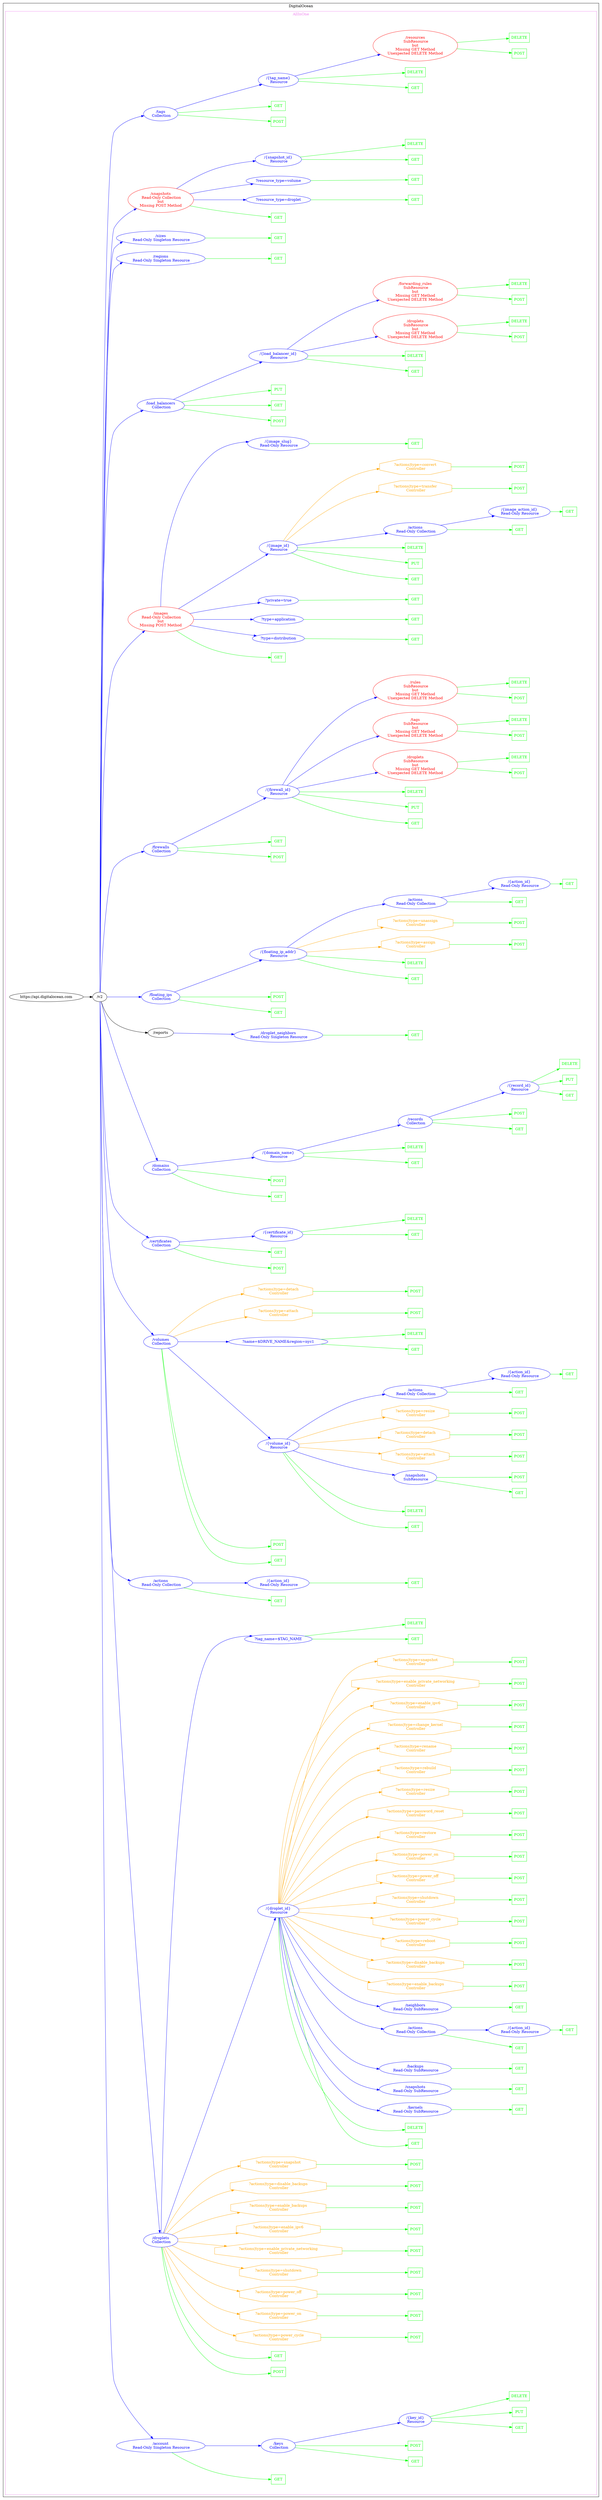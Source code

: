 digraph Cloud_Computing_REST_APIs {
rankdir="LR";
subgraph cluster_0 {
label="DigitalOcean"
color=black
fontcolor=black
subgraph cluster_1 {
label="AllInOne"
color=violet
fontcolor=violet
subgraph cluster_2 {
label=""
color=white
fontcolor=white
node2 [label="https://api.digitalocean.com", shape="ellipse", color="black", fontcolor="black"]
node2 -> node3 [color="black", fontcolor="black"]
subgraph cluster_3 {
label=""
color=white
fontcolor=white
node3 [label="/v2", shape="ellipse", color="black", fontcolor="black"]
node3 -> node4 [color="blue", fontcolor="blue"]
subgraph cluster_4 {
label=""
color=white
fontcolor=white
node4 [label="/account\n Read-Only Singleton Resource", shape="ellipse", color="blue", fontcolor="blue"]
node4 -> node5 [color="green", fontcolor="green"]
subgraph cluster_5 {
label=""
color=white
fontcolor=white
node5 [label="GET", shape="box", color="green", fontcolor="green"]
}
node4 -> node6 [color="blue", fontcolor="blue"]
subgraph cluster_6 {
label=""
color=white
fontcolor=white
node6 [label="/keys\n Collection", shape="ellipse", color="blue", fontcolor="blue"]
node6 -> node7 [color="green", fontcolor="green"]
subgraph cluster_7 {
label=""
color=white
fontcolor=white
node7 [label="GET", shape="box", color="green", fontcolor="green"]
}
node6 -> node8 [color="green", fontcolor="green"]
subgraph cluster_8 {
label=""
color=white
fontcolor=white
node8 [label="POST", shape="box", color="green", fontcolor="green"]
}
node6 -> node9 [color="blue", fontcolor="blue"]
subgraph cluster_9 {
label=""
color=white
fontcolor=white
node9 [label="/{key_id}\n Resource", shape="ellipse", color="blue", fontcolor="blue"]
node9 -> node10 [color="green", fontcolor="green"]
subgraph cluster_10 {
label=""
color=white
fontcolor=white
node10 [label="GET", shape="box", color="green", fontcolor="green"]
}
node9 -> node11 [color="green", fontcolor="green"]
subgraph cluster_11 {
label=""
color=white
fontcolor=white
node11 [label="PUT", shape="box", color="green", fontcolor="green"]
}
node9 -> node12 [color="green", fontcolor="green"]
subgraph cluster_12 {
label=""
color=white
fontcolor=white
node12 [label="DELETE", shape="box", color="green", fontcolor="green"]
}
}
}
}
node3 -> node13 [color="blue", fontcolor="blue"]
subgraph cluster_13 {
label=""
color=white
fontcolor=white
node13 [label="/droplets\n Collection", shape="ellipse", color="blue", fontcolor="blue"]
node13 -> node14 [color="green", fontcolor="green"]
subgraph cluster_14 {
label=""
color=white
fontcolor=white
node14 [label="POST", shape="box", color="green", fontcolor="green"]
}
node13 -> node15 [color="green", fontcolor="green"]
subgraph cluster_15 {
label=""
color=white
fontcolor=white
node15 [label="GET", shape="box", color="green", fontcolor="green"]
}
node13 -> node16 [color="orange", fontcolor="orange"]
subgraph cluster_16 {
label=""
color=white
fontcolor=white
node16 [label="?actions|type=power_cycle\n Controller", shape="octagon", color="orange", fontcolor="orange"]
node16 -> node17 [color="green", fontcolor="green"]
subgraph cluster_17 {
label=""
color=white
fontcolor=white
node17 [label="POST", shape="box", color="green", fontcolor="green"]
}
}
node13 -> node18 [color="orange", fontcolor="orange"]
subgraph cluster_18 {
label=""
color=white
fontcolor=white
node18 [label="?actions|type=power_on\n Controller", shape="octagon", color="orange", fontcolor="orange"]
node18 -> node19 [color="green", fontcolor="green"]
subgraph cluster_19 {
label=""
color=white
fontcolor=white
node19 [label="POST", shape="box", color="green", fontcolor="green"]
}
}
node13 -> node20 [color="orange", fontcolor="orange"]
subgraph cluster_20 {
label=""
color=white
fontcolor=white
node20 [label="?actions|type=power_off\n Controller", shape="octagon", color="orange", fontcolor="orange"]
node20 -> node21 [color="green", fontcolor="green"]
subgraph cluster_21 {
label=""
color=white
fontcolor=white
node21 [label="POST", shape="box", color="green", fontcolor="green"]
}
}
node13 -> node22 [color="orange", fontcolor="orange"]
subgraph cluster_22 {
label=""
color=white
fontcolor=white
node22 [label="?actions|type=shutdown\n Controller", shape="octagon", color="orange", fontcolor="orange"]
node22 -> node23 [color="green", fontcolor="green"]
subgraph cluster_23 {
label=""
color=white
fontcolor=white
node23 [label="POST", shape="box", color="green", fontcolor="green"]
}
}
node13 -> node24 [color="orange", fontcolor="orange"]
subgraph cluster_24 {
label=""
color=white
fontcolor=white
node24 [label="?actions|type=enable_private_networking\n Controller", shape="octagon", color="orange", fontcolor="orange"]
node24 -> node25 [color="green", fontcolor="green"]
subgraph cluster_25 {
label=""
color=white
fontcolor=white
node25 [label="POST", shape="box", color="green", fontcolor="green"]
}
}
node13 -> node26 [color="orange", fontcolor="orange"]
subgraph cluster_26 {
label=""
color=white
fontcolor=white
node26 [label="?actions|type=enable_ipv6\n Controller", shape="octagon", color="orange", fontcolor="orange"]
node26 -> node27 [color="green", fontcolor="green"]
subgraph cluster_27 {
label=""
color=white
fontcolor=white
node27 [label="POST", shape="box", color="green", fontcolor="green"]
}
}
node13 -> node28 [color="orange", fontcolor="orange"]
subgraph cluster_28 {
label=""
color=white
fontcolor=white
node28 [label="?actions|type=enable_backups\n Controller", shape="octagon", color="orange", fontcolor="orange"]
node28 -> node29 [color="green", fontcolor="green"]
subgraph cluster_29 {
label=""
color=white
fontcolor=white
node29 [label="POST", shape="box", color="green", fontcolor="green"]
}
}
node13 -> node30 [color="orange", fontcolor="orange"]
subgraph cluster_30 {
label=""
color=white
fontcolor=white
node30 [label="?actions|type=disable_backups\n Controller", shape="octagon", color="orange", fontcolor="orange"]
node30 -> node31 [color="green", fontcolor="green"]
subgraph cluster_31 {
label=""
color=white
fontcolor=white
node31 [label="POST", shape="box", color="green", fontcolor="green"]
}
}
node13 -> node32 [color="orange", fontcolor="orange"]
subgraph cluster_32 {
label=""
color=white
fontcolor=white
node32 [label="?actions|type=snapshot\n Controller", shape="octagon", color="orange", fontcolor="orange"]
node32 -> node33 [color="green", fontcolor="green"]
subgraph cluster_33 {
label=""
color=white
fontcolor=white
node33 [label="POST", shape="box", color="green", fontcolor="green"]
}
}
node13 -> node34 [color="blue", fontcolor="blue"]
subgraph cluster_34 {
label=""
color=white
fontcolor=white
node34 [label="/{droplet_id}\n Resource", shape="ellipse", color="blue", fontcolor="blue"]
node34 -> node35 [color="green", fontcolor="green"]
subgraph cluster_35 {
label=""
color=white
fontcolor=white
node35 [label="GET", shape="box", color="green", fontcolor="green"]
}
node34 -> node36 [color="green", fontcolor="green"]
subgraph cluster_36 {
label=""
color=white
fontcolor=white
node36 [label="DELETE", shape="box", color="green", fontcolor="green"]
}
node34 -> node37 [color="blue", fontcolor="blue"]
subgraph cluster_37 {
label=""
color=white
fontcolor=white
node37 [label="/kernels\n Read-Only SubResource", shape="ellipse", color="blue", fontcolor="blue"]
node37 -> node38 [color="green", fontcolor="green"]
subgraph cluster_38 {
label=""
color=white
fontcolor=white
node38 [label="GET", shape="box", color="green", fontcolor="green"]
}
}
node34 -> node39 [color="blue", fontcolor="blue"]
subgraph cluster_39 {
label=""
color=white
fontcolor=white
node39 [label="/snapshots\n Read-Only SubResource", shape="ellipse", color="blue", fontcolor="blue"]
node39 -> node40 [color="green", fontcolor="green"]
subgraph cluster_40 {
label=""
color=white
fontcolor=white
node40 [label="GET", shape="box", color="green", fontcolor="green"]
}
}
node34 -> node41 [color="blue", fontcolor="blue"]
subgraph cluster_41 {
label=""
color=white
fontcolor=white
node41 [label="/backups\n Read-Only SubResource", shape="ellipse", color="blue", fontcolor="blue"]
node41 -> node42 [color="green", fontcolor="green"]
subgraph cluster_42 {
label=""
color=white
fontcolor=white
node42 [label="GET", shape="box", color="green", fontcolor="green"]
}
}
node34 -> node43 [color="blue", fontcolor="blue"]
subgraph cluster_43 {
label=""
color=white
fontcolor=white
node43 [label="/actions\n Read-Only Collection", shape="ellipse", color="blue", fontcolor="blue"]
node43 -> node44 [color="green", fontcolor="green"]
subgraph cluster_44 {
label=""
color=white
fontcolor=white
node44 [label="GET", shape="box", color="green", fontcolor="green"]
}
node43 -> node45 [color="blue", fontcolor="blue"]
subgraph cluster_45 {
label=""
color=white
fontcolor=white
node45 [label="/{action_id}\n Read-Only Resource", shape="ellipse", color="blue", fontcolor="blue"]
node45 -> node46 [color="green", fontcolor="green"]
subgraph cluster_46 {
label=""
color=white
fontcolor=white
node46 [label="GET", shape="box", color="green", fontcolor="green"]
}
}
}
node34 -> node47 [color="blue", fontcolor="blue"]
subgraph cluster_47 {
label=""
color=white
fontcolor=white
node47 [label="/neighbors\n Read-Only SubResource", shape="ellipse", color="blue", fontcolor="blue"]
node47 -> node48 [color="green", fontcolor="green"]
subgraph cluster_48 {
label=""
color=white
fontcolor=white
node48 [label="GET", shape="box", color="green", fontcolor="green"]
}
}
node34 -> node49 [color="orange", fontcolor="orange"]
subgraph cluster_49 {
label=""
color=white
fontcolor=white
node49 [label="?actions|type=enable_backups\n Controller", shape="octagon", color="orange", fontcolor="orange"]
node49 -> node50 [color="green", fontcolor="green"]
subgraph cluster_50 {
label=""
color=white
fontcolor=white
node50 [label="POST", shape="box", color="green", fontcolor="green"]
}
}
node34 -> node51 [color="orange", fontcolor="orange"]
subgraph cluster_51 {
label=""
color=white
fontcolor=white
node51 [label="?actions|type=disable_backups\n Controller", shape="octagon", color="orange", fontcolor="orange"]
node51 -> node52 [color="green", fontcolor="green"]
subgraph cluster_52 {
label=""
color=white
fontcolor=white
node52 [label="POST", shape="box", color="green", fontcolor="green"]
}
}
node34 -> node53 [color="orange", fontcolor="orange"]
subgraph cluster_53 {
label=""
color=white
fontcolor=white
node53 [label="?actions|type=reboot\n Controller", shape="octagon", color="orange", fontcolor="orange"]
node53 -> node54 [color="green", fontcolor="green"]
subgraph cluster_54 {
label=""
color=white
fontcolor=white
node54 [label="POST", shape="box", color="green", fontcolor="green"]
}
}
node34 -> node55 [color="orange", fontcolor="orange"]
subgraph cluster_55 {
label=""
color=white
fontcolor=white
node55 [label="?actions|type=power_cycle\n Controller", shape="octagon", color="orange", fontcolor="orange"]
node55 -> node56 [color="green", fontcolor="green"]
subgraph cluster_56 {
label=""
color=white
fontcolor=white
node56 [label="POST", shape="box", color="green", fontcolor="green"]
}
}
node34 -> node57 [color="orange", fontcolor="orange"]
subgraph cluster_57 {
label=""
color=white
fontcolor=white
node57 [label="?actions|type=shutdown\n Controller", shape="octagon", color="orange", fontcolor="orange"]
node57 -> node58 [color="green", fontcolor="green"]
subgraph cluster_58 {
label=""
color=white
fontcolor=white
node58 [label="POST", shape="box", color="green", fontcolor="green"]
}
}
node34 -> node59 [color="orange", fontcolor="orange"]
subgraph cluster_59 {
label=""
color=white
fontcolor=white
node59 [label="?actions|type=power_off\n Controller", shape="octagon", color="orange", fontcolor="orange"]
node59 -> node60 [color="green", fontcolor="green"]
subgraph cluster_60 {
label=""
color=white
fontcolor=white
node60 [label="POST", shape="box", color="green", fontcolor="green"]
}
}
node34 -> node61 [color="orange", fontcolor="orange"]
subgraph cluster_61 {
label=""
color=white
fontcolor=white
node61 [label="?actions|type=power_on\n Controller", shape="octagon", color="orange", fontcolor="orange"]
node61 -> node62 [color="green", fontcolor="green"]
subgraph cluster_62 {
label=""
color=white
fontcolor=white
node62 [label="POST", shape="box", color="green", fontcolor="green"]
}
}
node34 -> node63 [color="orange", fontcolor="orange"]
subgraph cluster_63 {
label=""
color=white
fontcolor=white
node63 [label="?actions|type=restore\n Controller", shape="octagon", color="orange", fontcolor="orange"]
node63 -> node64 [color="green", fontcolor="green"]
subgraph cluster_64 {
label=""
color=white
fontcolor=white
node64 [label="POST", shape="box", color="green", fontcolor="green"]
}
}
node34 -> node65 [color="orange", fontcolor="orange"]
subgraph cluster_65 {
label=""
color=white
fontcolor=white
node65 [label="?actions|type=password_reset\n Controller", shape="octagon", color="orange", fontcolor="orange"]
node65 -> node66 [color="green", fontcolor="green"]
subgraph cluster_66 {
label=""
color=white
fontcolor=white
node66 [label="POST", shape="box", color="green", fontcolor="green"]
}
}
node34 -> node67 [color="orange", fontcolor="orange"]
subgraph cluster_67 {
label=""
color=white
fontcolor=white
node67 [label="?actions|type=resize\n Controller", shape="octagon", color="orange", fontcolor="orange"]
node67 -> node68 [color="green", fontcolor="green"]
subgraph cluster_68 {
label=""
color=white
fontcolor=white
node68 [label="POST", shape="box", color="green", fontcolor="green"]
}
}
node34 -> node69 [color="orange", fontcolor="orange"]
subgraph cluster_69 {
label=""
color=white
fontcolor=white
node69 [label="?actions|type=rebuild\n Controller", shape="octagon", color="orange", fontcolor="orange"]
node69 -> node70 [color="green", fontcolor="green"]
subgraph cluster_70 {
label=""
color=white
fontcolor=white
node70 [label="POST", shape="box", color="green", fontcolor="green"]
}
}
node34 -> node71 [color="orange", fontcolor="orange"]
subgraph cluster_71 {
label=""
color=white
fontcolor=white
node71 [label="?actions|type=rename\n Controller", shape="octagon", color="orange", fontcolor="orange"]
node71 -> node72 [color="green", fontcolor="green"]
subgraph cluster_72 {
label=""
color=white
fontcolor=white
node72 [label="POST", shape="box", color="green", fontcolor="green"]
}
}
node34 -> node73 [color="orange", fontcolor="orange"]
subgraph cluster_73 {
label=""
color=white
fontcolor=white
node73 [label="?actions|type=change_kernel\n Controller", shape="octagon", color="orange", fontcolor="orange"]
node73 -> node74 [color="green", fontcolor="green"]
subgraph cluster_74 {
label=""
color=white
fontcolor=white
node74 [label="POST", shape="box", color="green", fontcolor="green"]
}
}
node34 -> node75 [color="orange", fontcolor="orange"]
subgraph cluster_75 {
label=""
color=white
fontcolor=white
node75 [label="?actions|type=enable_ipv6\n Controller", shape="octagon", color="orange", fontcolor="orange"]
node75 -> node76 [color="green", fontcolor="green"]
subgraph cluster_76 {
label=""
color=white
fontcolor=white
node76 [label="POST", shape="box", color="green", fontcolor="green"]
}
}
node34 -> node77 [color="orange", fontcolor="orange"]
subgraph cluster_77 {
label=""
color=white
fontcolor=white
node77 [label="?actions|type=enable_private_networking\n Controller", shape="octagon", color="orange", fontcolor="orange"]
node77 -> node78 [color="green", fontcolor="green"]
subgraph cluster_78 {
label=""
color=white
fontcolor=white
node78 [label="POST", shape="box", color="green", fontcolor="green"]
}
}
node34 -> node79 [color="orange", fontcolor="orange"]
subgraph cluster_79 {
label=""
color=white
fontcolor=white
node79 [label="?actions|type=snapshot\n Controller", shape="octagon", color="orange", fontcolor="orange"]
node79 -> node80 [color="green", fontcolor="green"]
subgraph cluster_80 {
label=""
color=white
fontcolor=white
node80 [label="POST", shape="box", color="green", fontcolor="green"]
}
}
}
node13 -> node81 [color="blue", fontcolor="blue"]
subgraph cluster_81 {
label=""
color=white
fontcolor=white
node81 [label="?tag_name=$TAG_NAME", shape="ellipse", color="blue", fontcolor="blue"]
node81 -> node82 [color="green", fontcolor="green"]
subgraph cluster_82 {
label=""
color=white
fontcolor=white
node82 [label="GET", shape="box", color="green", fontcolor="green"]
}
node81 -> node83 [color="green", fontcolor="green"]
subgraph cluster_83 {
label=""
color=white
fontcolor=white
node83 [label="DELETE", shape="box", color="green", fontcolor="green"]
}
}
}
node3 -> node84 [color="blue", fontcolor="blue"]
subgraph cluster_84 {
label=""
color=white
fontcolor=white
node84 [label="/actions\n Read-Only Collection", shape="ellipse", color="blue", fontcolor="blue"]
node84 -> node85 [color="green", fontcolor="green"]
subgraph cluster_85 {
label=""
color=white
fontcolor=white
node85 [label="GET", shape="box", color="green", fontcolor="green"]
}
node84 -> node86 [color="blue", fontcolor="blue"]
subgraph cluster_86 {
label=""
color=white
fontcolor=white
node86 [label="/{action_id}\n Read-Only Resource", shape="ellipse", color="blue", fontcolor="blue"]
node86 -> node87 [color="green", fontcolor="green"]
subgraph cluster_87 {
label=""
color=white
fontcolor=white
node87 [label="GET", shape="box", color="green", fontcolor="green"]
}
}
}
node3 -> node88 [color="blue", fontcolor="blue"]
subgraph cluster_88 {
label=""
color=white
fontcolor=white
node88 [label="/volumes\n Collection", shape="ellipse", color="blue", fontcolor="blue"]
node88 -> node89 [color="green", fontcolor="green"]
subgraph cluster_89 {
label=""
color=white
fontcolor=white
node89 [label="GET", shape="box", color="green", fontcolor="green"]
}
node88 -> node90 [color="green", fontcolor="green"]
subgraph cluster_90 {
label=""
color=white
fontcolor=white
node90 [label="POST", shape="box", color="green", fontcolor="green"]
}
node88 -> node91 [color="blue", fontcolor="blue"]
subgraph cluster_91 {
label=""
color=white
fontcolor=white
node91 [label="/{volume_id}\n Resource", shape="ellipse", color="blue", fontcolor="blue"]
node91 -> node92 [color="green", fontcolor="green"]
subgraph cluster_92 {
label=""
color=white
fontcolor=white
node92 [label="GET", shape="box", color="green", fontcolor="green"]
}
node91 -> node93 [color="green", fontcolor="green"]
subgraph cluster_93 {
label=""
color=white
fontcolor=white
node93 [label="DELETE", shape="box", color="green", fontcolor="green"]
}
node91 -> node94 [color="blue", fontcolor="blue"]
subgraph cluster_94 {
label=""
color=white
fontcolor=white
node94 [label="/snapshots\n SubResource", shape="ellipse", color="blue", fontcolor="blue"]
node94 -> node95 [color="green", fontcolor="green"]
subgraph cluster_95 {
label=""
color=white
fontcolor=white
node95 [label="GET", shape="box", color="green", fontcolor="green"]
}
node94 -> node96 [color="green", fontcolor="green"]
subgraph cluster_96 {
label=""
color=white
fontcolor=white
node96 [label="POST", shape="box", color="green", fontcolor="green"]
}
}
node91 -> node97 [color="orange", fontcolor="orange"]
subgraph cluster_97 {
label=""
color=white
fontcolor=white
node97 [label="?actions|type=attach\n Controller", shape="octagon", color="orange", fontcolor="orange"]
node97 -> node98 [color="green", fontcolor="green"]
subgraph cluster_98 {
label=""
color=white
fontcolor=white
node98 [label="POST", shape="box", color="green", fontcolor="green"]
}
}
node91 -> node99 [color="orange", fontcolor="orange"]
subgraph cluster_99 {
label=""
color=white
fontcolor=white
node99 [label="?actions|type=detach\n Controller", shape="octagon", color="orange", fontcolor="orange"]
node99 -> node100 [color="green", fontcolor="green"]
subgraph cluster_100 {
label=""
color=white
fontcolor=white
node100 [label="POST", shape="box", color="green", fontcolor="green"]
}
}
node91 -> node101 [color="orange", fontcolor="orange"]
subgraph cluster_101 {
label=""
color=white
fontcolor=white
node101 [label="?actions|type=resize\n Controller", shape="octagon", color="orange", fontcolor="orange"]
node101 -> node102 [color="green", fontcolor="green"]
subgraph cluster_102 {
label=""
color=white
fontcolor=white
node102 [label="POST", shape="box", color="green", fontcolor="green"]
}
}
node91 -> node103 [color="blue", fontcolor="blue"]
subgraph cluster_103 {
label=""
color=white
fontcolor=white
node103 [label="/actions\n Read-Only Collection", shape="ellipse", color="blue", fontcolor="blue"]
node103 -> node104 [color="green", fontcolor="green"]
subgraph cluster_104 {
label=""
color=white
fontcolor=white
node104 [label="GET", shape="box", color="green", fontcolor="green"]
}
node103 -> node105 [color="blue", fontcolor="blue"]
subgraph cluster_105 {
label=""
color=white
fontcolor=white
node105 [label="/{action_id}\n Read-Only Resource", shape="ellipse", color="blue", fontcolor="blue"]
node105 -> node106 [color="green", fontcolor="green"]
subgraph cluster_106 {
label=""
color=white
fontcolor=white
node106 [label="GET", shape="box", color="green", fontcolor="green"]
}
}
}
}
node88 -> node107 [color="blue", fontcolor="blue"]
subgraph cluster_107 {
label=""
color=white
fontcolor=white
node107 [label="?name=$DRIVE_NAME&region=nyc1", shape="ellipse", color="blue", fontcolor="blue"]
node107 -> node108 [color="green", fontcolor="green"]
subgraph cluster_108 {
label=""
color=white
fontcolor=white
node108 [label="GET", shape="box", color="green", fontcolor="green"]
}
node107 -> node109 [color="green", fontcolor="green"]
subgraph cluster_109 {
label=""
color=white
fontcolor=white
node109 [label="DELETE", shape="box", color="green", fontcolor="green"]
}
}
node88 -> node110 [color="orange", fontcolor="orange"]
subgraph cluster_110 {
label=""
color=white
fontcolor=white
node110 [label="?actions|type=attach\n Controller", shape="octagon", color="orange", fontcolor="orange"]
node110 -> node111 [color="green", fontcolor="green"]
subgraph cluster_111 {
label=""
color=white
fontcolor=white
node111 [label="POST", shape="box", color="green", fontcolor="green"]
}
}
node88 -> node112 [color="orange", fontcolor="orange"]
subgraph cluster_112 {
label=""
color=white
fontcolor=white
node112 [label="?actions|type=detach\n Controller", shape="octagon", color="orange", fontcolor="orange"]
node112 -> node113 [color="green", fontcolor="green"]
subgraph cluster_113 {
label=""
color=white
fontcolor=white
node113 [label="POST", shape="box", color="green", fontcolor="green"]
}
}
}
node3 -> node114 [color="blue", fontcolor="blue"]
subgraph cluster_114 {
label=""
color=white
fontcolor=white
node114 [label="/certificates\n Collection", shape="ellipse", color="blue", fontcolor="blue"]
node114 -> node115 [color="green", fontcolor="green"]
subgraph cluster_115 {
label=""
color=white
fontcolor=white
node115 [label="POST", shape="box", color="green", fontcolor="green"]
}
node114 -> node116 [color="green", fontcolor="green"]
subgraph cluster_116 {
label=""
color=white
fontcolor=white
node116 [label="GET", shape="box", color="green", fontcolor="green"]
}
node114 -> node117 [color="blue", fontcolor="blue"]
subgraph cluster_117 {
label=""
color=white
fontcolor=white
node117 [label="/{certificate_id}\n Resource", shape="ellipse", color="blue", fontcolor="blue"]
node117 -> node118 [color="green", fontcolor="green"]
subgraph cluster_118 {
label=""
color=white
fontcolor=white
node118 [label="GET", shape="box", color="green", fontcolor="green"]
}
node117 -> node119 [color="green", fontcolor="green"]
subgraph cluster_119 {
label=""
color=white
fontcolor=white
node119 [label="DELETE", shape="box", color="green", fontcolor="green"]
}
}
}
node3 -> node120 [color="blue", fontcolor="blue"]
subgraph cluster_120 {
label=""
color=white
fontcolor=white
node120 [label="/domains\n Collection", shape="ellipse", color="blue", fontcolor="blue"]
node120 -> node121 [color="green", fontcolor="green"]
subgraph cluster_121 {
label=""
color=white
fontcolor=white
node121 [label="GET", shape="box", color="green", fontcolor="green"]
}
node120 -> node122 [color="green", fontcolor="green"]
subgraph cluster_122 {
label=""
color=white
fontcolor=white
node122 [label="POST", shape="box", color="green", fontcolor="green"]
}
node120 -> node123 [color="blue", fontcolor="blue"]
subgraph cluster_123 {
label=""
color=white
fontcolor=white
node123 [label="/{domain_name}\n Resource", shape="ellipse", color="blue", fontcolor="blue"]
node123 -> node124 [color="green", fontcolor="green"]
subgraph cluster_124 {
label=""
color=white
fontcolor=white
node124 [label="GET", shape="box", color="green", fontcolor="green"]
}
node123 -> node125 [color="green", fontcolor="green"]
subgraph cluster_125 {
label=""
color=white
fontcolor=white
node125 [label="DELETE", shape="box", color="green", fontcolor="green"]
}
node123 -> node126 [color="blue", fontcolor="blue"]
subgraph cluster_126 {
label=""
color=white
fontcolor=white
node126 [label="/records\n Collection", shape="ellipse", color="blue", fontcolor="blue"]
node126 -> node127 [color="green", fontcolor="green"]
subgraph cluster_127 {
label=""
color=white
fontcolor=white
node127 [label="GET", shape="box", color="green", fontcolor="green"]
}
node126 -> node128 [color="green", fontcolor="green"]
subgraph cluster_128 {
label=""
color=white
fontcolor=white
node128 [label="POST", shape="box", color="green", fontcolor="green"]
}
node126 -> node129 [color="blue", fontcolor="blue"]
subgraph cluster_129 {
label=""
color=white
fontcolor=white
node129 [label="/{record_id}\n Resource", shape="ellipse", color="blue", fontcolor="blue"]
node129 -> node130 [color="green", fontcolor="green"]
subgraph cluster_130 {
label=""
color=white
fontcolor=white
node130 [label="GET", shape="box", color="green", fontcolor="green"]
}
node129 -> node131 [color="green", fontcolor="green"]
subgraph cluster_131 {
label=""
color=white
fontcolor=white
node131 [label="PUT", shape="box", color="green", fontcolor="green"]
}
node129 -> node132 [color="green", fontcolor="green"]
subgraph cluster_132 {
label=""
color=white
fontcolor=white
node132 [label="DELETE", shape="box", color="green", fontcolor="green"]
}
}
}
}
}
node3 -> node133 [color="black", fontcolor="black"]
subgraph cluster_133 {
label=""
color=white
fontcolor=white
node133 [label="/reports", shape="ellipse", color="black", fontcolor="black"]
node133 -> node134 [color="blue", fontcolor="blue"]
subgraph cluster_134 {
label=""
color=white
fontcolor=white
node134 [label="/droplet_neighbors\n Read-Only Singleton Resource", shape="ellipse", color="blue", fontcolor="blue"]
node134 -> node135 [color="green", fontcolor="green"]
subgraph cluster_135 {
label=""
color=white
fontcolor=white
node135 [label="GET", shape="box", color="green", fontcolor="green"]
}
}
}
node3 -> node136 [color="blue", fontcolor="blue"]
subgraph cluster_136 {
label=""
color=white
fontcolor=white
node136 [label="/floating_ips\n Collection", shape="ellipse", color="blue", fontcolor="blue"]
node136 -> node137 [color="green", fontcolor="green"]
subgraph cluster_137 {
label=""
color=white
fontcolor=white
node137 [label="GET", shape="box", color="green", fontcolor="green"]
}
node136 -> node138 [color="green", fontcolor="green"]
subgraph cluster_138 {
label=""
color=white
fontcolor=white
node138 [label="POST", shape="box", color="green", fontcolor="green"]
}
node136 -> node139 [color="blue", fontcolor="blue"]
subgraph cluster_139 {
label=""
color=white
fontcolor=white
node139 [label="/{floating_ip_addr}\n Resource", shape="ellipse", color="blue", fontcolor="blue"]
node139 -> node140 [color="green", fontcolor="green"]
subgraph cluster_140 {
label=""
color=white
fontcolor=white
node140 [label="GET", shape="box", color="green", fontcolor="green"]
}
node139 -> node141 [color="green", fontcolor="green"]
subgraph cluster_141 {
label=""
color=white
fontcolor=white
node141 [label="DELETE", shape="box", color="green", fontcolor="green"]
}
node139 -> node142 [color="orange", fontcolor="orange"]
subgraph cluster_142 {
label=""
color=white
fontcolor=white
node142 [label="?actions|type=assign\n Controller", shape="octagon", color="orange", fontcolor="orange"]
node142 -> node143 [color="green", fontcolor="green"]
subgraph cluster_143 {
label=""
color=white
fontcolor=white
node143 [label="POST", shape="box", color="green", fontcolor="green"]
}
}
node139 -> node144 [color="orange", fontcolor="orange"]
subgraph cluster_144 {
label=""
color=white
fontcolor=white
node144 [label="?actions|type=unassign\n Controller", shape="octagon", color="orange", fontcolor="orange"]
node144 -> node145 [color="green", fontcolor="green"]
subgraph cluster_145 {
label=""
color=white
fontcolor=white
node145 [label="POST", shape="box", color="green", fontcolor="green"]
}
}
node139 -> node146 [color="blue", fontcolor="blue"]
subgraph cluster_146 {
label=""
color=white
fontcolor=white
node146 [label="/actions\n Read-Only Collection", shape="ellipse", color="blue", fontcolor="blue"]
node146 -> node147 [color="green", fontcolor="green"]
subgraph cluster_147 {
label=""
color=white
fontcolor=white
node147 [label="GET", shape="box", color="green", fontcolor="green"]
}
node146 -> node148 [color="blue", fontcolor="blue"]
subgraph cluster_148 {
label=""
color=white
fontcolor=white
node148 [label="/{action_id}\n Read-Only Resource", shape="ellipse", color="blue", fontcolor="blue"]
node148 -> node149 [color="green", fontcolor="green"]
subgraph cluster_149 {
label=""
color=white
fontcolor=white
node149 [label="GET", shape="box", color="green", fontcolor="green"]
}
}
}
}
}
node3 -> node150 [color="blue", fontcolor="blue"]
subgraph cluster_150 {
label=""
color=white
fontcolor=white
node150 [label="/firewalls\n Collection", shape="ellipse", color="blue", fontcolor="blue"]
node150 -> node151 [color="green", fontcolor="green"]
subgraph cluster_151 {
label=""
color=white
fontcolor=white
node151 [label="POST", shape="box", color="green", fontcolor="green"]
}
node150 -> node152 [color="green", fontcolor="green"]
subgraph cluster_152 {
label=""
color=white
fontcolor=white
node152 [label="GET", shape="box", color="green", fontcolor="green"]
}
node150 -> node153 [color="blue", fontcolor="blue"]
subgraph cluster_153 {
label=""
color=white
fontcolor=white
node153 [label="/{firewall_id}\n Resource", shape="ellipse", color="blue", fontcolor="blue"]
node153 -> node154 [color="green", fontcolor="green"]
subgraph cluster_154 {
label=""
color=white
fontcolor=white
node154 [label="GET", shape="box", color="green", fontcolor="green"]
}
node153 -> node155 [color="green", fontcolor="green"]
subgraph cluster_155 {
label=""
color=white
fontcolor=white
node155 [label="PUT", shape="box", color="green", fontcolor="green"]
}
node153 -> node156 [color="green", fontcolor="green"]
subgraph cluster_156 {
label=""
color=white
fontcolor=white
node156 [label="DELETE", shape="box", color="green", fontcolor="green"]
}
node153 -> node157 [color="blue", fontcolor="blue"]
subgraph cluster_157 {
label=""
color=white
fontcolor=white
node157 [label="/droplets\n SubResource\nbut\nMissing GET Method\nUnexpected DELETE Method", shape="ellipse", color="red", fontcolor="red"]
node157 -> node158 [color="green", fontcolor="green"]
subgraph cluster_158 {
label=""
color=white
fontcolor=white
node158 [label="POST", shape="box", color="green", fontcolor="green"]
}
node157 -> node159 [color="green", fontcolor="green"]
subgraph cluster_159 {
label=""
color=white
fontcolor=white
node159 [label="DELETE", shape="box", color="green", fontcolor="green"]
}
}
node153 -> node160 [color="blue", fontcolor="blue"]
subgraph cluster_160 {
label=""
color=white
fontcolor=white
node160 [label="/tags\n SubResource\nbut\nMissing GET Method\nUnexpected DELETE Method", shape="ellipse", color="red", fontcolor="red"]
node160 -> node161 [color="green", fontcolor="green"]
subgraph cluster_161 {
label=""
color=white
fontcolor=white
node161 [label="POST", shape="box", color="green", fontcolor="green"]
}
node160 -> node162 [color="green", fontcolor="green"]
subgraph cluster_162 {
label=""
color=white
fontcolor=white
node162 [label="DELETE", shape="box", color="green", fontcolor="green"]
}
}
node153 -> node163 [color="blue", fontcolor="blue"]
subgraph cluster_163 {
label=""
color=white
fontcolor=white
node163 [label="/rules\n SubResource\nbut\nMissing GET Method\nUnexpected DELETE Method", shape="ellipse", color="red", fontcolor="red"]
node163 -> node164 [color="green", fontcolor="green"]
subgraph cluster_164 {
label=""
color=white
fontcolor=white
node164 [label="POST", shape="box", color="green", fontcolor="green"]
}
node163 -> node165 [color="green", fontcolor="green"]
subgraph cluster_165 {
label=""
color=white
fontcolor=white
node165 [label="DELETE", shape="box", color="green", fontcolor="green"]
}
}
}
}
node3 -> node166 [color="blue", fontcolor="blue"]
subgraph cluster_166 {
label=""
color=white
fontcolor=white
node166 [label="/images\n Read-Only Collection\nbut\nMissing POST Method", shape="ellipse", color="red", fontcolor="red"]
node166 -> node167 [color="green", fontcolor="green"]
subgraph cluster_167 {
label=""
color=white
fontcolor=white
node167 [label="GET", shape="box", color="green", fontcolor="green"]
}
node166 -> node168 [color="blue", fontcolor="blue"]
subgraph cluster_168 {
label=""
color=white
fontcolor=white
node168 [label="?type=distribution", shape="ellipse", color="blue", fontcolor="blue"]
node168 -> node169 [color="green", fontcolor="green"]
subgraph cluster_169 {
label=""
color=white
fontcolor=white
node169 [label="GET", shape="box", color="green", fontcolor="green"]
}
}
node166 -> node170 [color="blue", fontcolor="blue"]
subgraph cluster_170 {
label=""
color=white
fontcolor=white
node170 [label="?type=application", shape="ellipse", color="blue", fontcolor="blue"]
node170 -> node171 [color="green", fontcolor="green"]
subgraph cluster_171 {
label=""
color=white
fontcolor=white
node171 [label="GET", shape="box", color="green", fontcolor="green"]
}
}
node166 -> node172 [color="blue", fontcolor="blue"]
subgraph cluster_172 {
label=""
color=white
fontcolor=white
node172 [label="?private=true", shape="ellipse", color="blue", fontcolor="blue"]
node172 -> node173 [color="green", fontcolor="green"]
subgraph cluster_173 {
label=""
color=white
fontcolor=white
node173 [label="GET", shape="box", color="green", fontcolor="green"]
}
}
node166 -> node174 [color="blue", fontcolor="blue"]
subgraph cluster_174 {
label=""
color=white
fontcolor=white
node174 [label="/{image_id}\n Resource", shape="ellipse", color="blue", fontcolor="blue"]
node174 -> node175 [color="green", fontcolor="green"]
subgraph cluster_175 {
label=""
color=white
fontcolor=white
node175 [label="GET", shape="box", color="green", fontcolor="green"]
}
node174 -> node176 [color="green", fontcolor="green"]
subgraph cluster_176 {
label=""
color=white
fontcolor=white
node176 [label="PUT", shape="box", color="green", fontcolor="green"]
}
node174 -> node177 [color="green", fontcolor="green"]
subgraph cluster_177 {
label=""
color=white
fontcolor=white
node177 [label="DELETE", shape="box", color="green", fontcolor="green"]
}
node174 -> node178 [color="blue", fontcolor="blue"]
subgraph cluster_178 {
label=""
color=white
fontcolor=white
node178 [label="/actions\n Read-Only Collection", shape="ellipse", color="blue", fontcolor="blue"]
node178 -> node179 [color="green", fontcolor="green"]
subgraph cluster_179 {
label=""
color=white
fontcolor=white
node179 [label="GET", shape="box", color="green", fontcolor="green"]
}
node178 -> node180 [color="blue", fontcolor="blue"]
subgraph cluster_180 {
label=""
color=white
fontcolor=white
node180 [label="/{image_action_id}\n Read-Only Resource", shape="ellipse", color="blue", fontcolor="blue"]
node180 -> node181 [color="green", fontcolor="green"]
subgraph cluster_181 {
label=""
color=white
fontcolor=white
node181 [label="GET", shape="box", color="green", fontcolor="green"]
}
}
}
node174 -> node182 [color="orange", fontcolor="orange"]
subgraph cluster_182 {
label=""
color=white
fontcolor=white
node182 [label="?actions|type=transfer\n Controller", shape="octagon", color="orange", fontcolor="orange"]
node182 -> node183 [color="green", fontcolor="green"]
subgraph cluster_183 {
label=""
color=white
fontcolor=white
node183 [label="POST", shape="box", color="green", fontcolor="green"]
}
}
node174 -> node184 [color="orange", fontcolor="orange"]
subgraph cluster_184 {
label=""
color=white
fontcolor=white
node184 [label="?actions|type=convert\n Controller", shape="octagon", color="orange", fontcolor="orange"]
node184 -> node185 [color="green", fontcolor="green"]
subgraph cluster_185 {
label=""
color=white
fontcolor=white
node185 [label="POST", shape="box", color="green", fontcolor="green"]
}
}
}
node166 -> node186 [color="blue", fontcolor="blue"]
subgraph cluster_186 {
label=""
color=white
fontcolor=white
node186 [label="/{image_slug}\n Read-Only Resource", shape="ellipse", color="blue", fontcolor="blue"]
node186 -> node187 [color="green", fontcolor="green"]
subgraph cluster_187 {
label=""
color=white
fontcolor=white
node187 [label="GET", shape="box", color="green", fontcolor="green"]
}
}
}
node3 -> node188 [color="blue", fontcolor="blue"]
subgraph cluster_188 {
label=""
color=white
fontcolor=white
node188 [label="/load_balancers\n Collection", shape="ellipse", color="blue", fontcolor="blue"]
node188 -> node189 [color="green", fontcolor="green"]
subgraph cluster_189 {
label=""
color=white
fontcolor=white
node189 [label="POST", shape="box", color="green", fontcolor="green"]
}
node188 -> node190 [color="green", fontcolor="green"]
subgraph cluster_190 {
label=""
color=white
fontcolor=white
node190 [label="GET", shape="box", color="green", fontcolor="green"]
}
node188 -> node191 [color="green", fontcolor="green"]
subgraph cluster_191 {
label=""
color=white
fontcolor=white
node191 [label="PUT", shape="box", color="green", fontcolor="green"]
}
node188 -> node192 [color="blue", fontcolor="blue"]
subgraph cluster_192 {
label=""
color=white
fontcolor=white
node192 [label="/{load_balancer_id}\n Resource", shape="ellipse", color="blue", fontcolor="blue"]
node192 -> node193 [color="green", fontcolor="green"]
subgraph cluster_193 {
label=""
color=white
fontcolor=white
node193 [label="GET", shape="box", color="green", fontcolor="green"]
}
node192 -> node194 [color="green", fontcolor="green"]
subgraph cluster_194 {
label=""
color=white
fontcolor=white
node194 [label="DELETE", shape="box", color="green", fontcolor="green"]
}
node192 -> node195 [color="blue", fontcolor="blue"]
subgraph cluster_195 {
label=""
color=white
fontcolor=white
node195 [label="/droplets\n SubResource\nbut\nMissing GET Method\nUnexpected DELETE Method", shape="ellipse", color="red", fontcolor="red"]
node195 -> node196 [color="green", fontcolor="green"]
subgraph cluster_196 {
label=""
color=white
fontcolor=white
node196 [label="POST", shape="box", color="green", fontcolor="green"]
}
node195 -> node197 [color="green", fontcolor="green"]
subgraph cluster_197 {
label=""
color=white
fontcolor=white
node197 [label="DELETE", shape="box", color="green", fontcolor="green"]
}
}
node192 -> node198 [color="blue", fontcolor="blue"]
subgraph cluster_198 {
label=""
color=white
fontcolor=white
node198 [label="/forwarding_rules\n SubResource\nbut\nMissing GET Method\nUnexpected DELETE Method", shape="ellipse", color="red", fontcolor="red"]
node198 -> node199 [color="green", fontcolor="green"]
subgraph cluster_199 {
label=""
color=white
fontcolor=white
node199 [label="POST", shape="box", color="green", fontcolor="green"]
}
node198 -> node200 [color="green", fontcolor="green"]
subgraph cluster_200 {
label=""
color=white
fontcolor=white
node200 [label="DELETE", shape="box", color="green", fontcolor="green"]
}
}
}
}
node3 -> node201 [color="blue", fontcolor="blue"]
subgraph cluster_201 {
label=""
color=white
fontcolor=white
node201 [label="/regions\n Read-Only Singleton Resource", shape="ellipse", color="blue", fontcolor="blue"]
node201 -> node202 [color="green", fontcolor="green"]
subgraph cluster_202 {
label=""
color=white
fontcolor=white
node202 [label="GET", shape="box", color="green", fontcolor="green"]
}
}
node3 -> node203 [color="blue", fontcolor="blue"]
subgraph cluster_203 {
label=""
color=white
fontcolor=white
node203 [label="/sizes\n Read-Only Singleton Resource", shape="ellipse", color="blue", fontcolor="blue"]
node203 -> node204 [color="green", fontcolor="green"]
subgraph cluster_204 {
label=""
color=white
fontcolor=white
node204 [label="GET", shape="box", color="green", fontcolor="green"]
}
}
node3 -> node205 [color="blue", fontcolor="blue"]
subgraph cluster_205 {
label=""
color=white
fontcolor=white
node205 [label="/snapshots\n Read-Only Collection\nbut\nMissing POST Method", shape="ellipse", color="red", fontcolor="red"]
node205 -> node206 [color="green", fontcolor="green"]
subgraph cluster_206 {
label=""
color=white
fontcolor=white
node206 [label="GET", shape="box", color="green", fontcolor="green"]
}
node205 -> node207 [color="blue", fontcolor="blue"]
subgraph cluster_207 {
label=""
color=white
fontcolor=white
node207 [label="?resource_type=droplet", shape="ellipse", color="blue", fontcolor="blue"]
node207 -> node208 [color="green", fontcolor="green"]
subgraph cluster_208 {
label=""
color=white
fontcolor=white
node208 [label="GET", shape="box", color="green", fontcolor="green"]
}
}
node205 -> node209 [color="blue", fontcolor="blue"]
subgraph cluster_209 {
label=""
color=white
fontcolor=white
node209 [label="?resource_type=volume", shape="ellipse", color="blue", fontcolor="blue"]
node209 -> node210 [color="green", fontcolor="green"]
subgraph cluster_210 {
label=""
color=white
fontcolor=white
node210 [label="GET", shape="box", color="green", fontcolor="green"]
}
}
node205 -> node211 [color="blue", fontcolor="blue"]
subgraph cluster_211 {
label=""
color=white
fontcolor=white
node211 [label="/{snapshot_id}\n Resource", shape="ellipse", color="blue", fontcolor="blue"]
node211 -> node212 [color="green", fontcolor="green"]
subgraph cluster_212 {
label=""
color=white
fontcolor=white
node212 [label="GET", shape="box", color="green", fontcolor="green"]
}
node211 -> node213 [color="green", fontcolor="green"]
subgraph cluster_213 {
label=""
color=white
fontcolor=white
node213 [label="DELETE", shape="box", color="green", fontcolor="green"]
}
}
}
node3 -> node214 [color="blue", fontcolor="blue"]
subgraph cluster_214 {
label=""
color=white
fontcolor=white
node214 [label="/tags\n Collection", shape="ellipse", color="blue", fontcolor="blue"]
node214 -> node215 [color="green", fontcolor="green"]
subgraph cluster_215 {
label=""
color=white
fontcolor=white
node215 [label="POST", shape="box", color="green", fontcolor="green"]
}
node214 -> node216 [color="green", fontcolor="green"]
subgraph cluster_216 {
label=""
color=white
fontcolor=white
node216 [label="GET", shape="box", color="green", fontcolor="green"]
}
node214 -> node217 [color="blue", fontcolor="blue"]
subgraph cluster_217 {
label=""
color=white
fontcolor=white
node217 [label="/{tag_name}\n Resource", shape="ellipse", color="blue", fontcolor="blue"]
node217 -> node218 [color="green", fontcolor="green"]
subgraph cluster_218 {
label=""
color=white
fontcolor=white
node218 [label="GET", shape="box", color="green", fontcolor="green"]
}
node217 -> node219 [color="green", fontcolor="green"]
subgraph cluster_219 {
label=""
color=white
fontcolor=white
node219 [label="DELETE", shape="box", color="green", fontcolor="green"]
}
node217 -> node220 [color="blue", fontcolor="blue"]
subgraph cluster_220 {
label=""
color=white
fontcolor=white
node220 [label="/resources\n SubResource\nbut\nMissing GET Method\nUnexpected DELETE Method", shape="ellipse", color="red", fontcolor="red"]
node220 -> node221 [color="green", fontcolor="green"]
subgraph cluster_221 {
label=""
color=white
fontcolor=white
node221 [label="POST", shape="box", color="green", fontcolor="green"]
}
node220 -> node222 [color="green", fontcolor="green"]
subgraph cluster_222 {
label=""
color=white
fontcolor=white
node222 [label="DELETE", shape="box", color="green", fontcolor="green"]
}
}
}
}
}
}
}
}
}
